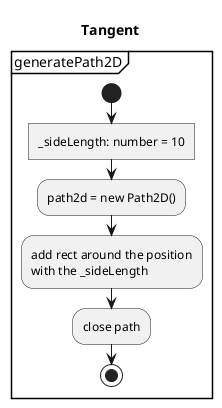 @startuml Tangent
skinparam monochrome true

title Tangent

partition generatePath2D {
	start
	:_sideLength: number = 10]
	:path2d = new Path2D();
	:add rect around the position
	with the _sideLength;
	:close path;
	stop
}

@enduml